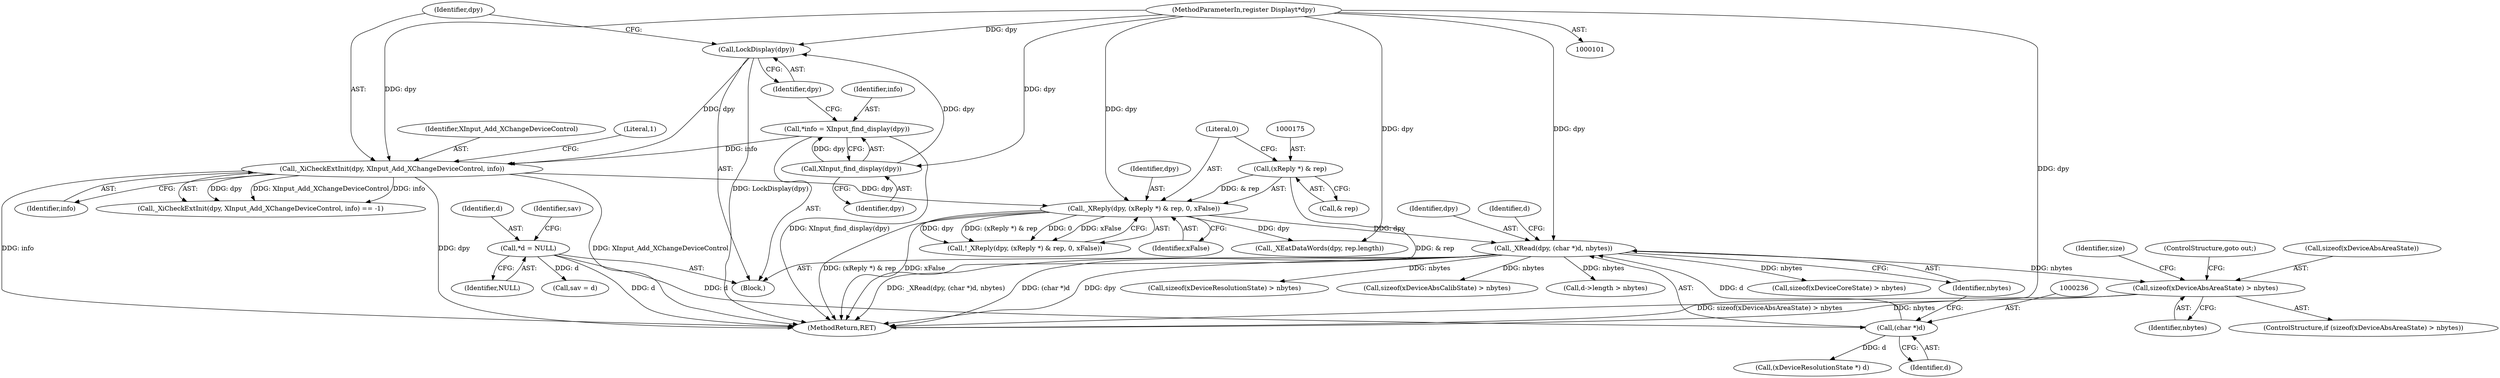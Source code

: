 digraph "0_libXi_19a9cd607de73947fcfb104682f203ffe4e1f4e5_0@API" {
"1000305" [label="(Call,sizeof(xDeviceAbsAreaState) > nbytes)"];
"1000233" [label="(Call,_XRead(dpy, (char *)d, nbytes))"];
"1000172" [label="(Call,_XReply(dpy, (xReply *) & rep, 0, xFalse))"];
"1000133" [label="(Call,_XiCheckExtInit(dpy, XInput_Add_XChangeDeviceControl, info))"];
"1000129" [label="(Call,LockDisplay(dpy))"];
"1000127" [label="(Call,XInput_find_display(dpy))"];
"1000102" [label="(MethodParameterIn,register Display\t*dpy)"];
"1000125" [label="(Call,*info = XInput_find_display(dpy))"];
"1000174" [label="(Call,(xReply *) & rep)"];
"1000235" [label="(Call,(char *)d)"];
"1000115" [label="(Call,*d = NULL)"];
"1000251" [label="(Call,(xDeviceResolutionState *) d)"];
"1000135" [label="(Identifier,XInput_Add_XChangeDeviceControl)"];
"1000224" [label="(Call,_XEatDataWords(dpy, rep.length))"];
"1000138" [label="(Literal,1)"];
"1000129" [label="(Call,LockDisplay(dpy))"];
"1000128" [label="(Identifier,dpy)"];
"1000116" [label="(Identifier,d)"];
"1000311" [label="(Identifier,size)"];
"1000115" [label="(Call,*d = NULL)"];
"1000127" [label="(Call,XInput_find_display(dpy))"];
"1000679" [label="(MethodReturn,RET)"];
"1000132" [label="(Call,_XiCheckExtInit(dpy, XInput_Add_XChangeDeviceControl, info) == -1)"];
"1000130" [label="(Identifier,dpy)"];
"1000176" [label="(Call,& rep)"];
"1000179" [label="(Identifier,xFalse)"];
"1000256" [label="(Call,sizeof(xDeviceResolutionState) > nbytes)"];
"1000136" [label="(Identifier,info)"];
"1000125" [label="(Call,*info = XInput_find_display(dpy))"];
"1000292" [label="(Call,sizeof(xDeviceAbsCalibState) > nbytes)"];
"1000309" [label="(ControlStructure,goto out;)"];
"1000330" [label="(Call,d->length > nbytes)"];
"1000304" [label="(ControlStructure,if (sizeof(xDeviceAbsAreaState) > nbytes))"];
"1000134" [label="(Identifier,dpy)"];
"1000318" [label="(Call,sizeof(xDeviceCoreState) > nbytes)"];
"1000174" [label="(Call,(xReply *) & rep)"];
"1000230" [label="(Call,sav = d)"];
"1000133" [label="(Call,_XiCheckExtInit(dpy, XInput_Add_XChangeDeviceControl, info))"];
"1000102" [label="(MethodParameterIn,register Display\t*dpy)"];
"1000305" [label="(Call,sizeof(xDeviceAbsAreaState) > nbytes)"];
"1000178" [label="(Literal,0)"];
"1000172" [label="(Call,_XReply(dpy, (xReply *) & rep, 0, xFalse))"];
"1000173" [label="(Identifier,dpy)"];
"1000241" [label="(Identifier,d)"];
"1000233" [label="(Call,_XRead(dpy, (char *)d, nbytes))"];
"1000238" [label="(Identifier,nbytes)"];
"1000308" [label="(Identifier,nbytes)"];
"1000126" [label="(Identifier,info)"];
"1000105" [label="(Block,)"];
"1000120" [label="(Identifier,sav)"];
"1000235" [label="(Call,(char *)d)"];
"1000237" [label="(Identifier,d)"];
"1000306" [label="(Call,sizeof(xDeviceAbsAreaState))"];
"1000171" [label="(Call,!_XReply(dpy, (xReply *) & rep, 0, xFalse))"];
"1000234" [label="(Identifier,dpy)"];
"1000117" [label="(Identifier,NULL)"];
"1000305" -> "1000304"  [label="AST: "];
"1000305" -> "1000308"  [label="CFG: "];
"1000306" -> "1000305"  [label="AST: "];
"1000308" -> "1000305"  [label="AST: "];
"1000309" -> "1000305"  [label="CFG: "];
"1000311" -> "1000305"  [label="CFG: "];
"1000305" -> "1000679"  [label="DDG: sizeof(xDeviceAbsAreaState) > nbytes"];
"1000305" -> "1000679"  [label="DDG: nbytes"];
"1000233" -> "1000305"  [label="DDG: nbytes"];
"1000233" -> "1000105"  [label="AST: "];
"1000233" -> "1000238"  [label="CFG: "];
"1000234" -> "1000233"  [label="AST: "];
"1000235" -> "1000233"  [label="AST: "];
"1000238" -> "1000233"  [label="AST: "];
"1000241" -> "1000233"  [label="CFG: "];
"1000233" -> "1000679"  [label="DDG: _XRead(dpy, (char *)d, nbytes)"];
"1000233" -> "1000679"  [label="DDG: (char *)d"];
"1000233" -> "1000679"  [label="DDG: dpy"];
"1000172" -> "1000233"  [label="DDG: dpy"];
"1000102" -> "1000233"  [label="DDG: dpy"];
"1000235" -> "1000233"  [label="DDG: d"];
"1000233" -> "1000256"  [label="DDG: nbytes"];
"1000233" -> "1000292"  [label="DDG: nbytes"];
"1000233" -> "1000318"  [label="DDG: nbytes"];
"1000233" -> "1000330"  [label="DDG: nbytes"];
"1000172" -> "1000171"  [label="AST: "];
"1000172" -> "1000179"  [label="CFG: "];
"1000173" -> "1000172"  [label="AST: "];
"1000174" -> "1000172"  [label="AST: "];
"1000178" -> "1000172"  [label="AST: "];
"1000179" -> "1000172"  [label="AST: "];
"1000171" -> "1000172"  [label="CFG: "];
"1000172" -> "1000679"  [label="DDG: xFalse"];
"1000172" -> "1000679"  [label="DDG: (xReply *) & rep"];
"1000172" -> "1000171"  [label="DDG: dpy"];
"1000172" -> "1000171"  [label="DDG: (xReply *) & rep"];
"1000172" -> "1000171"  [label="DDG: 0"];
"1000172" -> "1000171"  [label="DDG: xFalse"];
"1000133" -> "1000172"  [label="DDG: dpy"];
"1000102" -> "1000172"  [label="DDG: dpy"];
"1000174" -> "1000172"  [label="DDG: & rep"];
"1000172" -> "1000224"  [label="DDG: dpy"];
"1000133" -> "1000132"  [label="AST: "];
"1000133" -> "1000136"  [label="CFG: "];
"1000134" -> "1000133"  [label="AST: "];
"1000135" -> "1000133"  [label="AST: "];
"1000136" -> "1000133"  [label="AST: "];
"1000138" -> "1000133"  [label="CFG: "];
"1000133" -> "1000679"  [label="DDG: dpy"];
"1000133" -> "1000679"  [label="DDG: XInput_Add_XChangeDeviceControl"];
"1000133" -> "1000679"  [label="DDG: info"];
"1000133" -> "1000132"  [label="DDG: dpy"];
"1000133" -> "1000132"  [label="DDG: XInput_Add_XChangeDeviceControl"];
"1000133" -> "1000132"  [label="DDG: info"];
"1000129" -> "1000133"  [label="DDG: dpy"];
"1000102" -> "1000133"  [label="DDG: dpy"];
"1000125" -> "1000133"  [label="DDG: info"];
"1000129" -> "1000105"  [label="AST: "];
"1000129" -> "1000130"  [label="CFG: "];
"1000130" -> "1000129"  [label="AST: "];
"1000134" -> "1000129"  [label="CFG: "];
"1000129" -> "1000679"  [label="DDG: LockDisplay(dpy)"];
"1000127" -> "1000129"  [label="DDG: dpy"];
"1000102" -> "1000129"  [label="DDG: dpy"];
"1000127" -> "1000125"  [label="AST: "];
"1000127" -> "1000128"  [label="CFG: "];
"1000128" -> "1000127"  [label="AST: "];
"1000125" -> "1000127"  [label="CFG: "];
"1000127" -> "1000125"  [label="DDG: dpy"];
"1000102" -> "1000127"  [label="DDG: dpy"];
"1000102" -> "1000101"  [label="AST: "];
"1000102" -> "1000679"  [label="DDG: dpy"];
"1000102" -> "1000224"  [label="DDG: dpy"];
"1000125" -> "1000105"  [label="AST: "];
"1000126" -> "1000125"  [label="AST: "];
"1000130" -> "1000125"  [label="CFG: "];
"1000125" -> "1000679"  [label="DDG: XInput_find_display(dpy)"];
"1000174" -> "1000176"  [label="CFG: "];
"1000175" -> "1000174"  [label="AST: "];
"1000176" -> "1000174"  [label="AST: "];
"1000178" -> "1000174"  [label="CFG: "];
"1000174" -> "1000679"  [label="DDG: & rep"];
"1000235" -> "1000237"  [label="CFG: "];
"1000236" -> "1000235"  [label="AST: "];
"1000237" -> "1000235"  [label="AST: "];
"1000238" -> "1000235"  [label="CFG: "];
"1000115" -> "1000235"  [label="DDG: d"];
"1000235" -> "1000251"  [label="DDG: d"];
"1000115" -> "1000105"  [label="AST: "];
"1000115" -> "1000117"  [label="CFG: "];
"1000116" -> "1000115"  [label="AST: "];
"1000117" -> "1000115"  [label="AST: "];
"1000120" -> "1000115"  [label="CFG: "];
"1000115" -> "1000679"  [label="DDG: d"];
"1000115" -> "1000230"  [label="DDG: d"];
}
